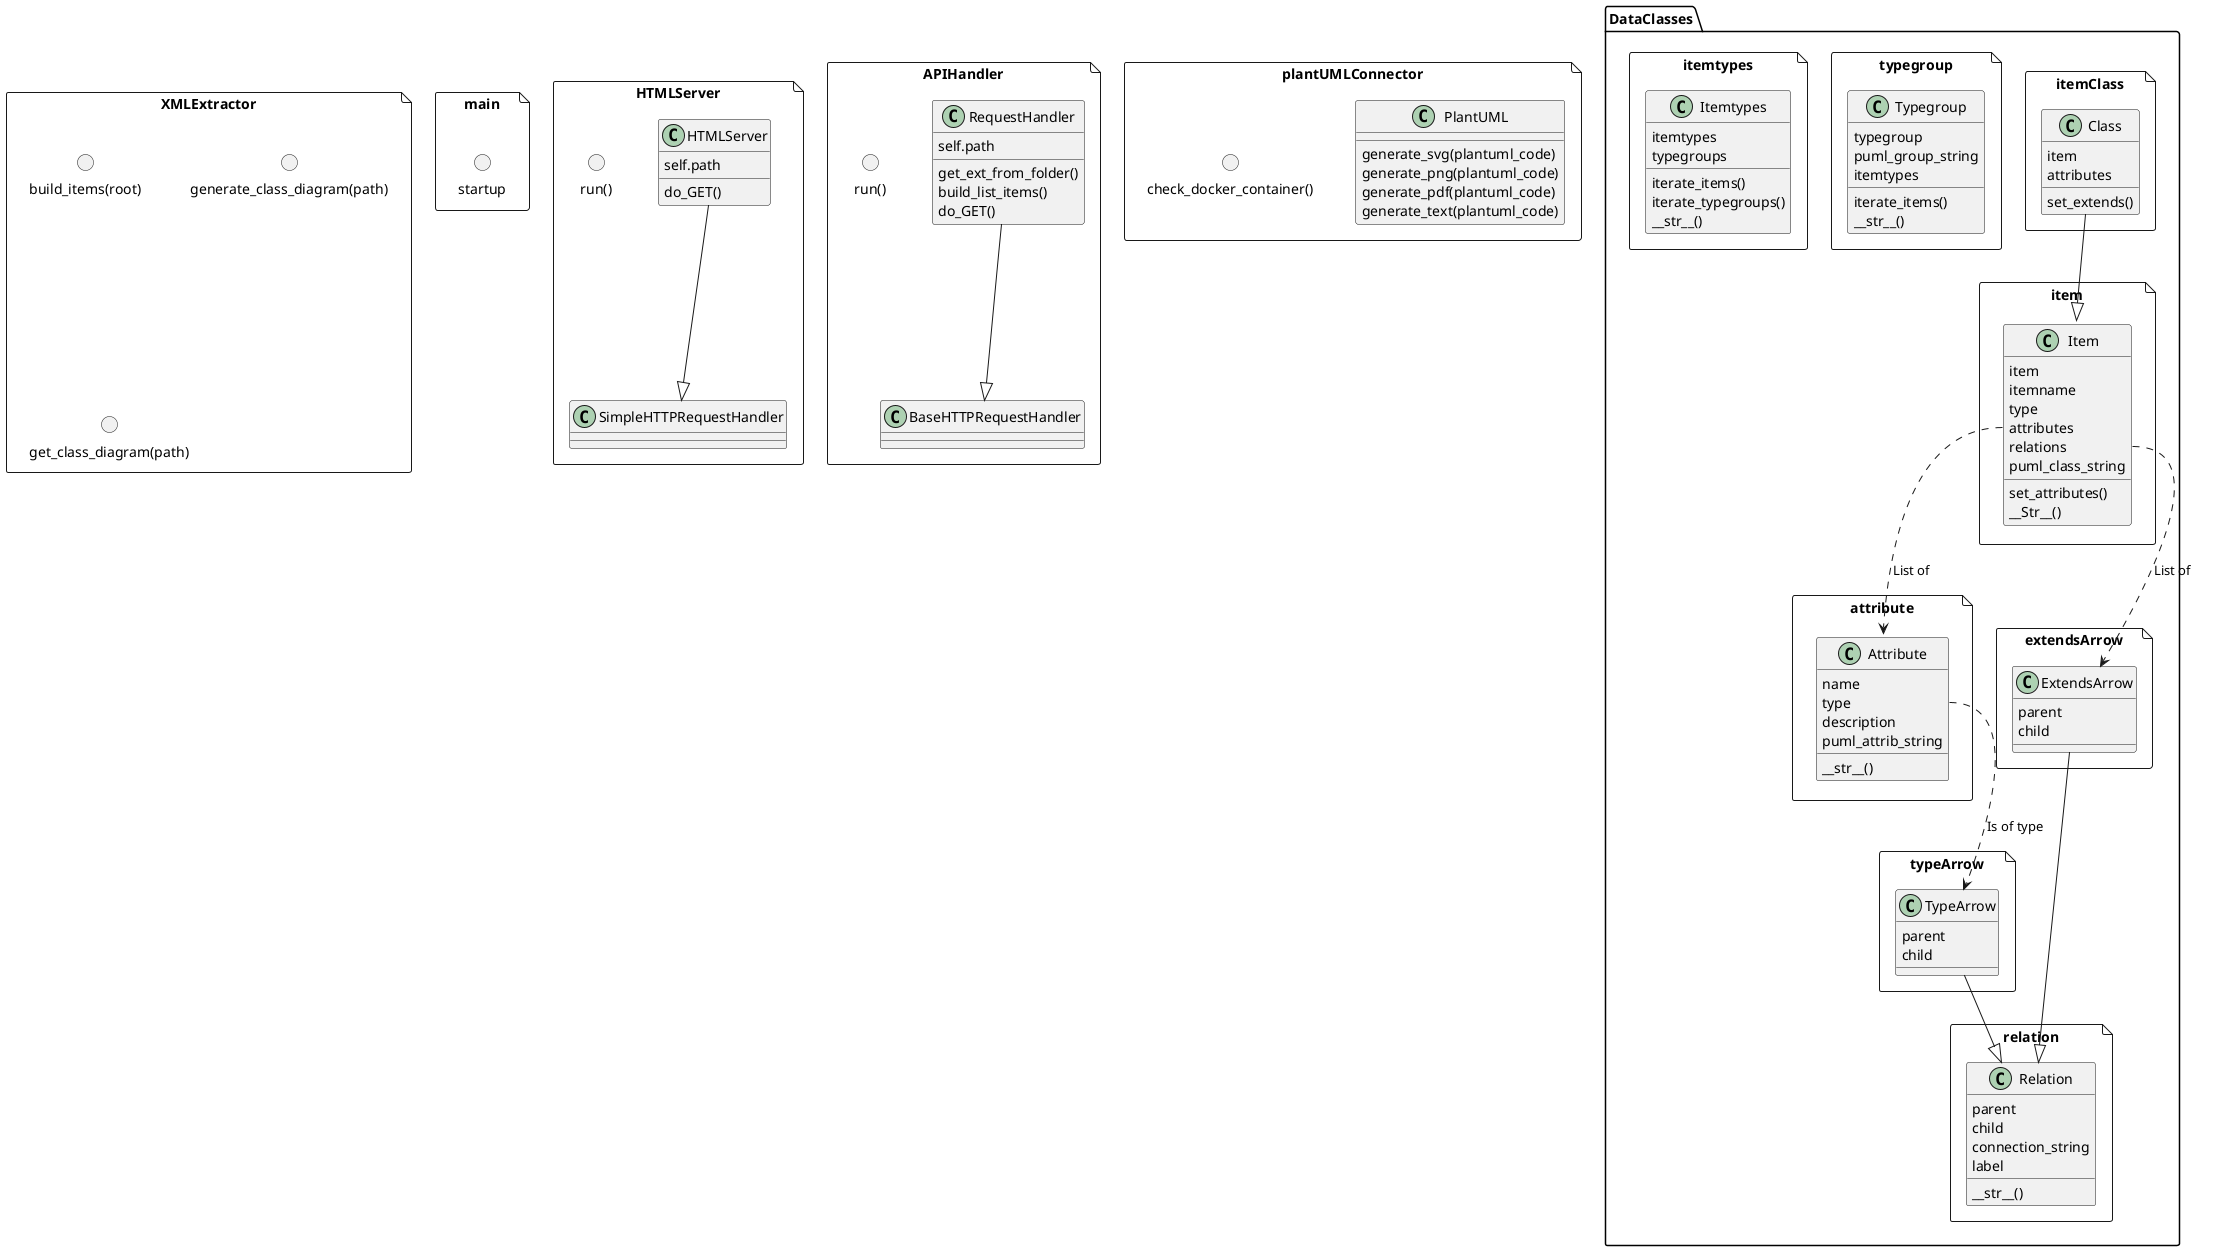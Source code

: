 @startuml

file "main"{
  () "startup"
}

file "HTMLServer"{
  class SimpleHTTPRequestHandler
  class HTMLServer{
    self.path
    do_GET()
  }

  () "run()"

  HTMLServer --|> SimpleHTTPRequestHandler
}

file "APIHandler"{
  class RequestHandler{
    self.path
    get_ext_from_folder()
    build_list_items()
    do_GET()
  }

  () "run()"

  RequestHandler --|> BaseHTTPRequestHandler
}

file "XMLExtractor" {
  () "build_items(root)"
  () "generate_class_diagram(path)"
  () "get_class_diagram(path)" 
}

file "plantUMLConnector"{
  class PlantUML{
    generate_svg(plantuml_code)
    generate_png(plantuml_code)
    generate_pdf(plantuml_code)
    generate_text(plantuml_code)
  }

  () "check_docker_container()"
}

folder "DataClasses"{
  file "attribute" {
    class Attribute{
      name
      type
      description
      puml_attrib_string
      __str__()
    }
  }
  file "item" {
    class Item{
      item
      itemname
      type
      attributes
      relations
      puml_class_string
      set_attributes()
      __Str__()
    }
  }
  file "itemClass"{
    class "Class"{
      item
      attributes
      set_extends()
    }
  }
  itemClass.Class --|> item.Item
  file "relation"{
    class Relation{
      parent
      child
      connection_string
      label
      __str__()
    }
  }
  file "extendsArrow"{
    class ExtendsArrow{
      parent
      child
    }
  }
  extendsArrow.ExtendsArrow --|> relation.Relation
  file "typeArrow"{
    class TypeArrow{
      parent
      child
    }
  }
  typeArrow.TypeArrow --|> relation.Relation
  file "typegroup" {
    class Typegroup{
      typegroup
      puml_group_string
      itemtypes
      iterate_items()
      __str__()
    }
  }
  file "itemtypes"{
    class Itemtypes{
      itemtypes
      typegroups
      iterate_items()
      iterate_typegroups()
      __str__()
    }
  }
  item.Item::attributes ..> attribute.Attribute:List of
  item.Item::relations ..> extendsArrow.ExtendsArrow:List of
  attribute.Attribute::type ..> typeArrow.TypeArrow:Is of type
}

@enduml
